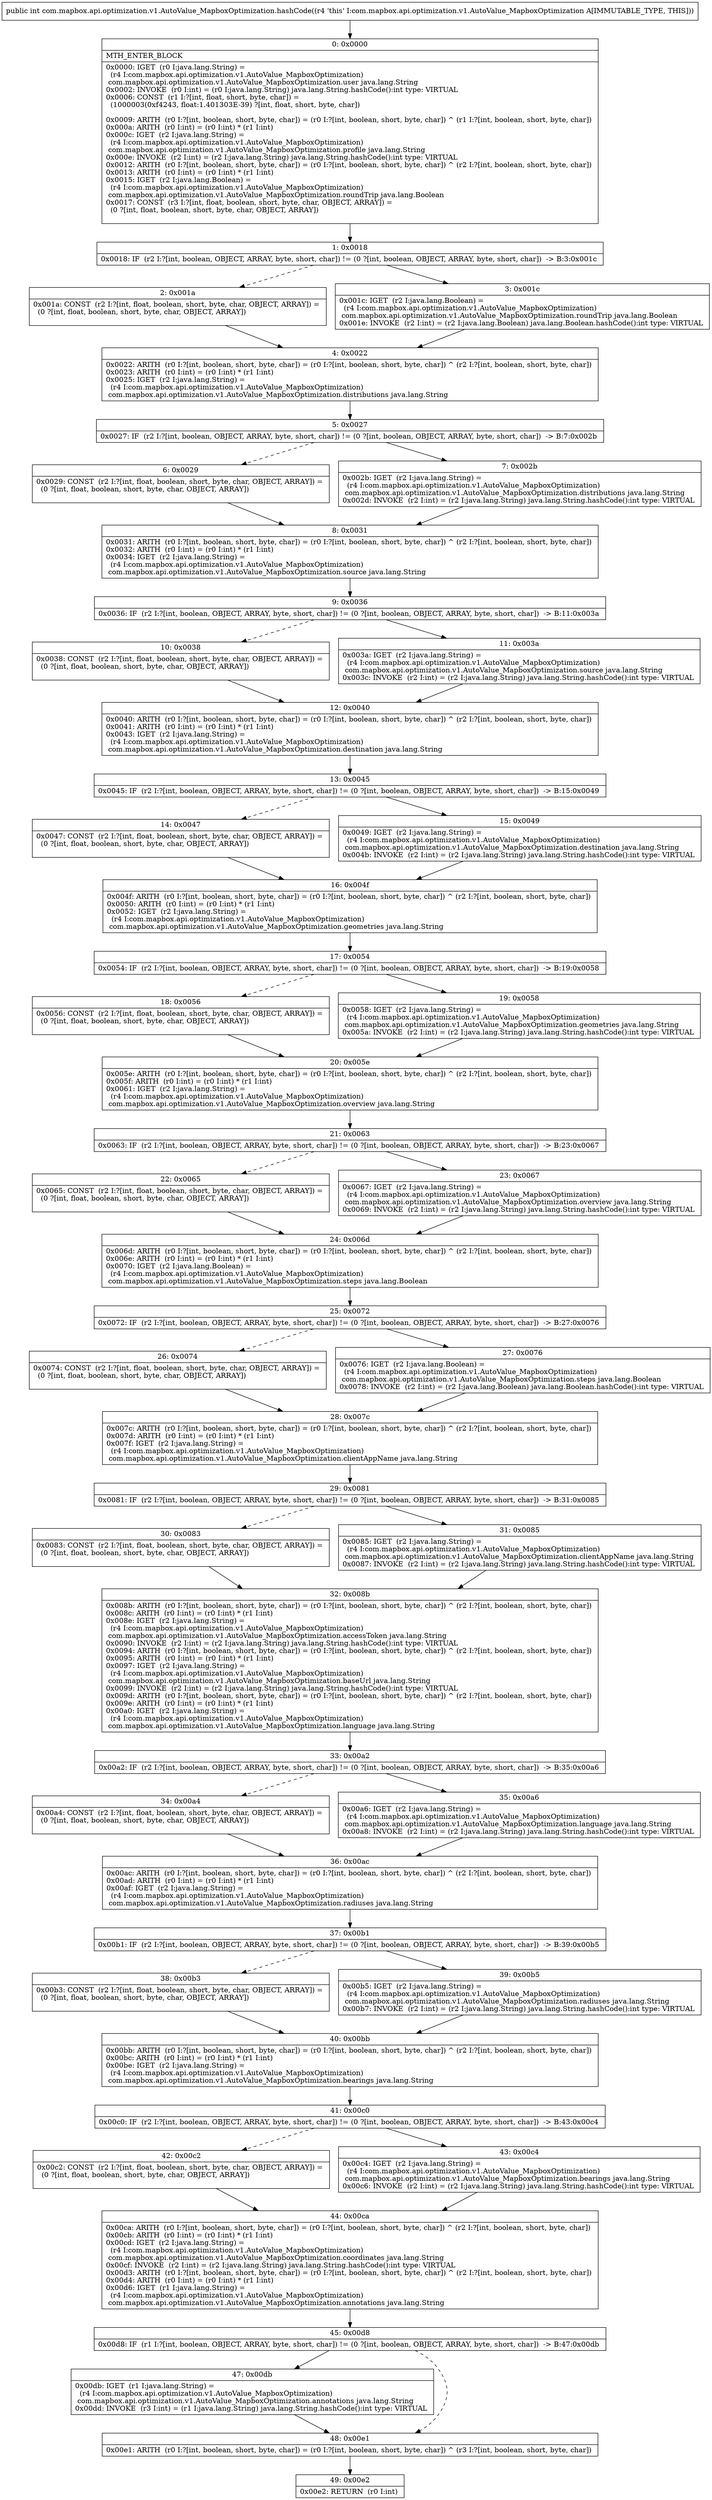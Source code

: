 digraph "CFG forcom.mapbox.api.optimization.v1.AutoValue_MapboxOptimization.hashCode()I" {
Node_0 [shape=record,label="{0\:\ 0x0000|MTH_ENTER_BLOCK\l|0x0000: IGET  (r0 I:java.lang.String) = \l  (r4 I:com.mapbox.api.optimization.v1.AutoValue_MapboxOptimization)\l com.mapbox.api.optimization.v1.AutoValue_MapboxOptimization.user java.lang.String \l0x0002: INVOKE  (r0 I:int) = (r0 I:java.lang.String) java.lang.String.hashCode():int type: VIRTUAL \l0x0006: CONST  (r1 I:?[int, float, short, byte, char]) = \l  (1000003(0xf4243, float:1.401303E\-39) ?[int, float, short, byte, char])\l \l0x0009: ARITH  (r0 I:?[int, boolean, short, byte, char]) = (r0 I:?[int, boolean, short, byte, char]) ^ (r1 I:?[int, boolean, short, byte, char]) \l0x000a: ARITH  (r0 I:int) = (r0 I:int) * (r1 I:int) \l0x000c: IGET  (r2 I:java.lang.String) = \l  (r4 I:com.mapbox.api.optimization.v1.AutoValue_MapboxOptimization)\l com.mapbox.api.optimization.v1.AutoValue_MapboxOptimization.profile java.lang.String \l0x000e: INVOKE  (r2 I:int) = (r2 I:java.lang.String) java.lang.String.hashCode():int type: VIRTUAL \l0x0012: ARITH  (r0 I:?[int, boolean, short, byte, char]) = (r0 I:?[int, boolean, short, byte, char]) ^ (r2 I:?[int, boolean, short, byte, char]) \l0x0013: ARITH  (r0 I:int) = (r0 I:int) * (r1 I:int) \l0x0015: IGET  (r2 I:java.lang.Boolean) = \l  (r4 I:com.mapbox.api.optimization.v1.AutoValue_MapboxOptimization)\l com.mapbox.api.optimization.v1.AutoValue_MapboxOptimization.roundTrip java.lang.Boolean \l0x0017: CONST  (r3 I:?[int, float, boolean, short, byte, char, OBJECT, ARRAY]) = \l  (0 ?[int, float, boolean, short, byte, char, OBJECT, ARRAY])\l \l}"];
Node_1 [shape=record,label="{1\:\ 0x0018|0x0018: IF  (r2 I:?[int, boolean, OBJECT, ARRAY, byte, short, char]) != (0 ?[int, boolean, OBJECT, ARRAY, byte, short, char])  \-\> B:3:0x001c \l}"];
Node_2 [shape=record,label="{2\:\ 0x001a|0x001a: CONST  (r2 I:?[int, float, boolean, short, byte, char, OBJECT, ARRAY]) = \l  (0 ?[int, float, boolean, short, byte, char, OBJECT, ARRAY])\l \l}"];
Node_3 [shape=record,label="{3\:\ 0x001c|0x001c: IGET  (r2 I:java.lang.Boolean) = \l  (r4 I:com.mapbox.api.optimization.v1.AutoValue_MapboxOptimization)\l com.mapbox.api.optimization.v1.AutoValue_MapboxOptimization.roundTrip java.lang.Boolean \l0x001e: INVOKE  (r2 I:int) = (r2 I:java.lang.Boolean) java.lang.Boolean.hashCode():int type: VIRTUAL \l}"];
Node_4 [shape=record,label="{4\:\ 0x0022|0x0022: ARITH  (r0 I:?[int, boolean, short, byte, char]) = (r0 I:?[int, boolean, short, byte, char]) ^ (r2 I:?[int, boolean, short, byte, char]) \l0x0023: ARITH  (r0 I:int) = (r0 I:int) * (r1 I:int) \l0x0025: IGET  (r2 I:java.lang.String) = \l  (r4 I:com.mapbox.api.optimization.v1.AutoValue_MapboxOptimization)\l com.mapbox.api.optimization.v1.AutoValue_MapboxOptimization.distributions java.lang.String \l}"];
Node_5 [shape=record,label="{5\:\ 0x0027|0x0027: IF  (r2 I:?[int, boolean, OBJECT, ARRAY, byte, short, char]) != (0 ?[int, boolean, OBJECT, ARRAY, byte, short, char])  \-\> B:7:0x002b \l}"];
Node_6 [shape=record,label="{6\:\ 0x0029|0x0029: CONST  (r2 I:?[int, float, boolean, short, byte, char, OBJECT, ARRAY]) = \l  (0 ?[int, float, boolean, short, byte, char, OBJECT, ARRAY])\l \l}"];
Node_7 [shape=record,label="{7\:\ 0x002b|0x002b: IGET  (r2 I:java.lang.String) = \l  (r4 I:com.mapbox.api.optimization.v1.AutoValue_MapboxOptimization)\l com.mapbox.api.optimization.v1.AutoValue_MapboxOptimization.distributions java.lang.String \l0x002d: INVOKE  (r2 I:int) = (r2 I:java.lang.String) java.lang.String.hashCode():int type: VIRTUAL \l}"];
Node_8 [shape=record,label="{8\:\ 0x0031|0x0031: ARITH  (r0 I:?[int, boolean, short, byte, char]) = (r0 I:?[int, boolean, short, byte, char]) ^ (r2 I:?[int, boolean, short, byte, char]) \l0x0032: ARITH  (r0 I:int) = (r0 I:int) * (r1 I:int) \l0x0034: IGET  (r2 I:java.lang.String) = \l  (r4 I:com.mapbox.api.optimization.v1.AutoValue_MapboxOptimization)\l com.mapbox.api.optimization.v1.AutoValue_MapboxOptimization.source java.lang.String \l}"];
Node_9 [shape=record,label="{9\:\ 0x0036|0x0036: IF  (r2 I:?[int, boolean, OBJECT, ARRAY, byte, short, char]) != (0 ?[int, boolean, OBJECT, ARRAY, byte, short, char])  \-\> B:11:0x003a \l}"];
Node_10 [shape=record,label="{10\:\ 0x0038|0x0038: CONST  (r2 I:?[int, float, boolean, short, byte, char, OBJECT, ARRAY]) = \l  (0 ?[int, float, boolean, short, byte, char, OBJECT, ARRAY])\l \l}"];
Node_11 [shape=record,label="{11\:\ 0x003a|0x003a: IGET  (r2 I:java.lang.String) = \l  (r4 I:com.mapbox.api.optimization.v1.AutoValue_MapboxOptimization)\l com.mapbox.api.optimization.v1.AutoValue_MapboxOptimization.source java.lang.String \l0x003c: INVOKE  (r2 I:int) = (r2 I:java.lang.String) java.lang.String.hashCode():int type: VIRTUAL \l}"];
Node_12 [shape=record,label="{12\:\ 0x0040|0x0040: ARITH  (r0 I:?[int, boolean, short, byte, char]) = (r0 I:?[int, boolean, short, byte, char]) ^ (r2 I:?[int, boolean, short, byte, char]) \l0x0041: ARITH  (r0 I:int) = (r0 I:int) * (r1 I:int) \l0x0043: IGET  (r2 I:java.lang.String) = \l  (r4 I:com.mapbox.api.optimization.v1.AutoValue_MapboxOptimization)\l com.mapbox.api.optimization.v1.AutoValue_MapboxOptimization.destination java.lang.String \l}"];
Node_13 [shape=record,label="{13\:\ 0x0045|0x0045: IF  (r2 I:?[int, boolean, OBJECT, ARRAY, byte, short, char]) != (0 ?[int, boolean, OBJECT, ARRAY, byte, short, char])  \-\> B:15:0x0049 \l}"];
Node_14 [shape=record,label="{14\:\ 0x0047|0x0047: CONST  (r2 I:?[int, float, boolean, short, byte, char, OBJECT, ARRAY]) = \l  (0 ?[int, float, boolean, short, byte, char, OBJECT, ARRAY])\l \l}"];
Node_15 [shape=record,label="{15\:\ 0x0049|0x0049: IGET  (r2 I:java.lang.String) = \l  (r4 I:com.mapbox.api.optimization.v1.AutoValue_MapboxOptimization)\l com.mapbox.api.optimization.v1.AutoValue_MapboxOptimization.destination java.lang.String \l0x004b: INVOKE  (r2 I:int) = (r2 I:java.lang.String) java.lang.String.hashCode():int type: VIRTUAL \l}"];
Node_16 [shape=record,label="{16\:\ 0x004f|0x004f: ARITH  (r0 I:?[int, boolean, short, byte, char]) = (r0 I:?[int, boolean, short, byte, char]) ^ (r2 I:?[int, boolean, short, byte, char]) \l0x0050: ARITH  (r0 I:int) = (r0 I:int) * (r1 I:int) \l0x0052: IGET  (r2 I:java.lang.String) = \l  (r4 I:com.mapbox.api.optimization.v1.AutoValue_MapboxOptimization)\l com.mapbox.api.optimization.v1.AutoValue_MapboxOptimization.geometries java.lang.String \l}"];
Node_17 [shape=record,label="{17\:\ 0x0054|0x0054: IF  (r2 I:?[int, boolean, OBJECT, ARRAY, byte, short, char]) != (0 ?[int, boolean, OBJECT, ARRAY, byte, short, char])  \-\> B:19:0x0058 \l}"];
Node_18 [shape=record,label="{18\:\ 0x0056|0x0056: CONST  (r2 I:?[int, float, boolean, short, byte, char, OBJECT, ARRAY]) = \l  (0 ?[int, float, boolean, short, byte, char, OBJECT, ARRAY])\l \l}"];
Node_19 [shape=record,label="{19\:\ 0x0058|0x0058: IGET  (r2 I:java.lang.String) = \l  (r4 I:com.mapbox.api.optimization.v1.AutoValue_MapboxOptimization)\l com.mapbox.api.optimization.v1.AutoValue_MapboxOptimization.geometries java.lang.String \l0x005a: INVOKE  (r2 I:int) = (r2 I:java.lang.String) java.lang.String.hashCode():int type: VIRTUAL \l}"];
Node_20 [shape=record,label="{20\:\ 0x005e|0x005e: ARITH  (r0 I:?[int, boolean, short, byte, char]) = (r0 I:?[int, boolean, short, byte, char]) ^ (r2 I:?[int, boolean, short, byte, char]) \l0x005f: ARITH  (r0 I:int) = (r0 I:int) * (r1 I:int) \l0x0061: IGET  (r2 I:java.lang.String) = \l  (r4 I:com.mapbox.api.optimization.v1.AutoValue_MapboxOptimization)\l com.mapbox.api.optimization.v1.AutoValue_MapboxOptimization.overview java.lang.String \l}"];
Node_21 [shape=record,label="{21\:\ 0x0063|0x0063: IF  (r2 I:?[int, boolean, OBJECT, ARRAY, byte, short, char]) != (0 ?[int, boolean, OBJECT, ARRAY, byte, short, char])  \-\> B:23:0x0067 \l}"];
Node_22 [shape=record,label="{22\:\ 0x0065|0x0065: CONST  (r2 I:?[int, float, boolean, short, byte, char, OBJECT, ARRAY]) = \l  (0 ?[int, float, boolean, short, byte, char, OBJECT, ARRAY])\l \l}"];
Node_23 [shape=record,label="{23\:\ 0x0067|0x0067: IGET  (r2 I:java.lang.String) = \l  (r4 I:com.mapbox.api.optimization.v1.AutoValue_MapboxOptimization)\l com.mapbox.api.optimization.v1.AutoValue_MapboxOptimization.overview java.lang.String \l0x0069: INVOKE  (r2 I:int) = (r2 I:java.lang.String) java.lang.String.hashCode():int type: VIRTUAL \l}"];
Node_24 [shape=record,label="{24\:\ 0x006d|0x006d: ARITH  (r0 I:?[int, boolean, short, byte, char]) = (r0 I:?[int, boolean, short, byte, char]) ^ (r2 I:?[int, boolean, short, byte, char]) \l0x006e: ARITH  (r0 I:int) = (r0 I:int) * (r1 I:int) \l0x0070: IGET  (r2 I:java.lang.Boolean) = \l  (r4 I:com.mapbox.api.optimization.v1.AutoValue_MapboxOptimization)\l com.mapbox.api.optimization.v1.AutoValue_MapboxOptimization.steps java.lang.Boolean \l}"];
Node_25 [shape=record,label="{25\:\ 0x0072|0x0072: IF  (r2 I:?[int, boolean, OBJECT, ARRAY, byte, short, char]) != (0 ?[int, boolean, OBJECT, ARRAY, byte, short, char])  \-\> B:27:0x0076 \l}"];
Node_26 [shape=record,label="{26\:\ 0x0074|0x0074: CONST  (r2 I:?[int, float, boolean, short, byte, char, OBJECT, ARRAY]) = \l  (0 ?[int, float, boolean, short, byte, char, OBJECT, ARRAY])\l \l}"];
Node_27 [shape=record,label="{27\:\ 0x0076|0x0076: IGET  (r2 I:java.lang.Boolean) = \l  (r4 I:com.mapbox.api.optimization.v1.AutoValue_MapboxOptimization)\l com.mapbox.api.optimization.v1.AutoValue_MapboxOptimization.steps java.lang.Boolean \l0x0078: INVOKE  (r2 I:int) = (r2 I:java.lang.Boolean) java.lang.Boolean.hashCode():int type: VIRTUAL \l}"];
Node_28 [shape=record,label="{28\:\ 0x007c|0x007c: ARITH  (r0 I:?[int, boolean, short, byte, char]) = (r0 I:?[int, boolean, short, byte, char]) ^ (r2 I:?[int, boolean, short, byte, char]) \l0x007d: ARITH  (r0 I:int) = (r0 I:int) * (r1 I:int) \l0x007f: IGET  (r2 I:java.lang.String) = \l  (r4 I:com.mapbox.api.optimization.v1.AutoValue_MapboxOptimization)\l com.mapbox.api.optimization.v1.AutoValue_MapboxOptimization.clientAppName java.lang.String \l}"];
Node_29 [shape=record,label="{29\:\ 0x0081|0x0081: IF  (r2 I:?[int, boolean, OBJECT, ARRAY, byte, short, char]) != (0 ?[int, boolean, OBJECT, ARRAY, byte, short, char])  \-\> B:31:0x0085 \l}"];
Node_30 [shape=record,label="{30\:\ 0x0083|0x0083: CONST  (r2 I:?[int, float, boolean, short, byte, char, OBJECT, ARRAY]) = \l  (0 ?[int, float, boolean, short, byte, char, OBJECT, ARRAY])\l \l}"];
Node_31 [shape=record,label="{31\:\ 0x0085|0x0085: IGET  (r2 I:java.lang.String) = \l  (r4 I:com.mapbox.api.optimization.v1.AutoValue_MapboxOptimization)\l com.mapbox.api.optimization.v1.AutoValue_MapboxOptimization.clientAppName java.lang.String \l0x0087: INVOKE  (r2 I:int) = (r2 I:java.lang.String) java.lang.String.hashCode():int type: VIRTUAL \l}"];
Node_32 [shape=record,label="{32\:\ 0x008b|0x008b: ARITH  (r0 I:?[int, boolean, short, byte, char]) = (r0 I:?[int, boolean, short, byte, char]) ^ (r2 I:?[int, boolean, short, byte, char]) \l0x008c: ARITH  (r0 I:int) = (r0 I:int) * (r1 I:int) \l0x008e: IGET  (r2 I:java.lang.String) = \l  (r4 I:com.mapbox.api.optimization.v1.AutoValue_MapboxOptimization)\l com.mapbox.api.optimization.v1.AutoValue_MapboxOptimization.accessToken java.lang.String \l0x0090: INVOKE  (r2 I:int) = (r2 I:java.lang.String) java.lang.String.hashCode():int type: VIRTUAL \l0x0094: ARITH  (r0 I:?[int, boolean, short, byte, char]) = (r0 I:?[int, boolean, short, byte, char]) ^ (r2 I:?[int, boolean, short, byte, char]) \l0x0095: ARITH  (r0 I:int) = (r0 I:int) * (r1 I:int) \l0x0097: IGET  (r2 I:java.lang.String) = \l  (r4 I:com.mapbox.api.optimization.v1.AutoValue_MapboxOptimization)\l com.mapbox.api.optimization.v1.AutoValue_MapboxOptimization.baseUrl java.lang.String \l0x0099: INVOKE  (r2 I:int) = (r2 I:java.lang.String) java.lang.String.hashCode():int type: VIRTUAL \l0x009d: ARITH  (r0 I:?[int, boolean, short, byte, char]) = (r0 I:?[int, boolean, short, byte, char]) ^ (r2 I:?[int, boolean, short, byte, char]) \l0x009e: ARITH  (r0 I:int) = (r0 I:int) * (r1 I:int) \l0x00a0: IGET  (r2 I:java.lang.String) = \l  (r4 I:com.mapbox.api.optimization.v1.AutoValue_MapboxOptimization)\l com.mapbox.api.optimization.v1.AutoValue_MapboxOptimization.language java.lang.String \l}"];
Node_33 [shape=record,label="{33\:\ 0x00a2|0x00a2: IF  (r2 I:?[int, boolean, OBJECT, ARRAY, byte, short, char]) != (0 ?[int, boolean, OBJECT, ARRAY, byte, short, char])  \-\> B:35:0x00a6 \l}"];
Node_34 [shape=record,label="{34\:\ 0x00a4|0x00a4: CONST  (r2 I:?[int, float, boolean, short, byte, char, OBJECT, ARRAY]) = \l  (0 ?[int, float, boolean, short, byte, char, OBJECT, ARRAY])\l \l}"];
Node_35 [shape=record,label="{35\:\ 0x00a6|0x00a6: IGET  (r2 I:java.lang.String) = \l  (r4 I:com.mapbox.api.optimization.v1.AutoValue_MapboxOptimization)\l com.mapbox.api.optimization.v1.AutoValue_MapboxOptimization.language java.lang.String \l0x00a8: INVOKE  (r2 I:int) = (r2 I:java.lang.String) java.lang.String.hashCode():int type: VIRTUAL \l}"];
Node_36 [shape=record,label="{36\:\ 0x00ac|0x00ac: ARITH  (r0 I:?[int, boolean, short, byte, char]) = (r0 I:?[int, boolean, short, byte, char]) ^ (r2 I:?[int, boolean, short, byte, char]) \l0x00ad: ARITH  (r0 I:int) = (r0 I:int) * (r1 I:int) \l0x00af: IGET  (r2 I:java.lang.String) = \l  (r4 I:com.mapbox.api.optimization.v1.AutoValue_MapboxOptimization)\l com.mapbox.api.optimization.v1.AutoValue_MapboxOptimization.radiuses java.lang.String \l}"];
Node_37 [shape=record,label="{37\:\ 0x00b1|0x00b1: IF  (r2 I:?[int, boolean, OBJECT, ARRAY, byte, short, char]) != (0 ?[int, boolean, OBJECT, ARRAY, byte, short, char])  \-\> B:39:0x00b5 \l}"];
Node_38 [shape=record,label="{38\:\ 0x00b3|0x00b3: CONST  (r2 I:?[int, float, boolean, short, byte, char, OBJECT, ARRAY]) = \l  (0 ?[int, float, boolean, short, byte, char, OBJECT, ARRAY])\l \l}"];
Node_39 [shape=record,label="{39\:\ 0x00b5|0x00b5: IGET  (r2 I:java.lang.String) = \l  (r4 I:com.mapbox.api.optimization.v1.AutoValue_MapboxOptimization)\l com.mapbox.api.optimization.v1.AutoValue_MapboxOptimization.radiuses java.lang.String \l0x00b7: INVOKE  (r2 I:int) = (r2 I:java.lang.String) java.lang.String.hashCode():int type: VIRTUAL \l}"];
Node_40 [shape=record,label="{40\:\ 0x00bb|0x00bb: ARITH  (r0 I:?[int, boolean, short, byte, char]) = (r0 I:?[int, boolean, short, byte, char]) ^ (r2 I:?[int, boolean, short, byte, char]) \l0x00bc: ARITH  (r0 I:int) = (r0 I:int) * (r1 I:int) \l0x00be: IGET  (r2 I:java.lang.String) = \l  (r4 I:com.mapbox.api.optimization.v1.AutoValue_MapboxOptimization)\l com.mapbox.api.optimization.v1.AutoValue_MapboxOptimization.bearings java.lang.String \l}"];
Node_41 [shape=record,label="{41\:\ 0x00c0|0x00c0: IF  (r2 I:?[int, boolean, OBJECT, ARRAY, byte, short, char]) != (0 ?[int, boolean, OBJECT, ARRAY, byte, short, char])  \-\> B:43:0x00c4 \l}"];
Node_42 [shape=record,label="{42\:\ 0x00c2|0x00c2: CONST  (r2 I:?[int, float, boolean, short, byte, char, OBJECT, ARRAY]) = \l  (0 ?[int, float, boolean, short, byte, char, OBJECT, ARRAY])\l \l}"];
Node_43 [shape=record,label="{43\:\ 0x00c4|0x00c4: IGET  (r2 I:java.lang.String) = \l  (r4 I:com.mapbox.api.optimization.v1.AutoValue_MapboxOptimization)\l com.mapbox.api.optimization.v1.AutoValue_MapboxOptimization.bearings java.lang.String \l0x00c6: INVOKE  (r2 I:int) = (r2 I:java.lang.String) java.lang.String.hashCode():int type: VIRTUAL \l}"];
Node_44 [shape=record,label="{44\:\ 0x00ca|0x00ca: ARITH  (r0 I:?[int, boolean, short, byte, char]) = (r0 I:?[int, boolean, short, byte, char]) ^ (r2 I:?[int, boolean, short, byte, char]) \l0x00cb: ARITH  (r0 I:int) = (r0 I:int) * (r1 I:int) \l0x00cd: IGET  (r2 I:java.lang.String) = \l  (r4 I:com.mapbox.api.optimization.v1.AutoValue_MapboxOptimization)\l com.mapbox.api.optimization.v1.AutoValue_MapboxOptimization.coordinates java.lang.String \l0x00cf: INVOKE  (r2 I:int) = (r2 I:java.lang.String) java.lang.String.hashCode():int type: VIRTUAL \l0x00d3: ARITH  (r0 I:?[int, boolean, short, byte, char]) = (r0 I:?[int, boolean, short, byte, char]) ^ (r2 I:?[int, boolean, short, byte, char]) \l0x00d4: ARITH  (r0 I:int) = (r0 I:int) * (r1 I:int) \l0x00d6: IGET  (r1 I:java.lang.String) = \l  (r4 I:com.mapbox.api.optimization.v1.AutoValue_MapboxOptimization)\l com.mapbox.api.optimization.v1.AutoValue_MapboxOptimization.annotations java.lang.String \l}"];
Node_45 [shape=record,label="{45\:\ 0x00d8|0x00d8: IF  (r1 I:?[int, boolean, OBJECT, ARRAY, byte, short, char]) != (0 ?[int, boolean, OBJECT, ARRAY, byte, short, char])  \-\> B:47:0x00db \l}"];
Node_47 [shape=record,label="{47\:\ 0x00db|0x00db: IGET  (r1 I:java.lang.String) = \l  (r4 I:com.mapbox.api.optimization.v1.AutoValue_MapboxOptimization)\l com.mapbox.api.optimization.v1.AutoValue_MapboxOptimization.annotations java.lang.String \l0x00dd: INVOKE  (r3 I:int) = (r1 I:java.lang.String) java.lang.String.hashCode():int type: VIRTUAL \l}"];
Node_48 [shape=record,label="{48\:\ 0x00e1|0x00e1: ARITH  (r0 I:?[int, boolean, short, byte, char]) = (r0 I:?[int, boolean, short, byte, char]) ^ (r3 I:?[int, boolean, short, byte, char]) \l}"];
Node_49 [shape=record,label="{49\:\ 0x00e2|0x00e2: RETURN  (r0 I:int) \l}"];
MethodNode[shape=record,label="{public int com.mapbox.api.optimization.v1.AutoValue_MapboxOptimization.hashCode((r4 'this' I:com.mapbox.api.optimization.v1.AutoValue_MapboxOptimization A[IMMUTABLE_TYPE, THIS])) }"];
MethodNode -> Node_0;
Node_0 -> Node_1;
Node_1 -> Node_2[style=dashed];
Node_1 -> Node_3;
Node_2 -> Node_4;
Node_3 -> Node_4;
Node_4 -> Node_5;
Node_5 -> Node_6[style=dashed];
Node_5 -> Node_7;
Node_6 -> Node_8;
Node_7 -> Node_8;
Node_8 -> Node_9;
Node_9 -> Node_10[style=dashed];
Node_9 -> Node_11;
Node_10 -> Node_12;
Node_11 -> Node_12;
Node_12 -> Node_13;
Node_13 -> Node_14[style=dashed];
Node_13 -> Node_15;
Node_14 -> Node_16;
Node_15 -> Node_16;
Node_16 -> Node_17;
Node_17 -> Node_18[style=dashed];
Node_17 -> Node_19;
Node_18 -> Node_20;
Node_19 -> Node_20;
Node_20 -> Node_21;
Node_21 -> Node_22[style=dashed];
Node_21 -> Node_23;
Node_22 -> Node_24;
Node_23 -> Node_24;
Node_24 -> Node_25;
Node_25 -> Node_26[style=dashed];
Node_25 -> Node_27;
Node_26 -> Node_28;
Node_27 -> Node_28;
Node_28 -> Node_29;
Node_29 -> Node_30[style=dashed];
Node_29 -> Node_31;
Node_30 -> Node_32;
Node_31 -> Node_32;
Node_32 -> Node_33;
Node_33 -> Node_34[style=dashed];
Node_33 -> Node_35;
Node_34 -> Node_36;
Node_35 -> Node_36;
Node_36 -> Node_37;
Node_37 -> Node_38[style=dashed];
Node_37 -> Node_39;
Node_38 -> Node_40;
Node_39 -> Node_40;
Node_40 -> Node_41;
Node_41 -> Node_42[style=dashed];
Node_41 -> Node_43;
Node_42 -> Node_44;
Node_43 -> Node_44;
Node_44 -> Node_45;
Node_45 -> Node_47;
Node_45 -> Node_48[style=dashed];
Node_47 -> Node_48;
Node_48 -> Node_49;
}

